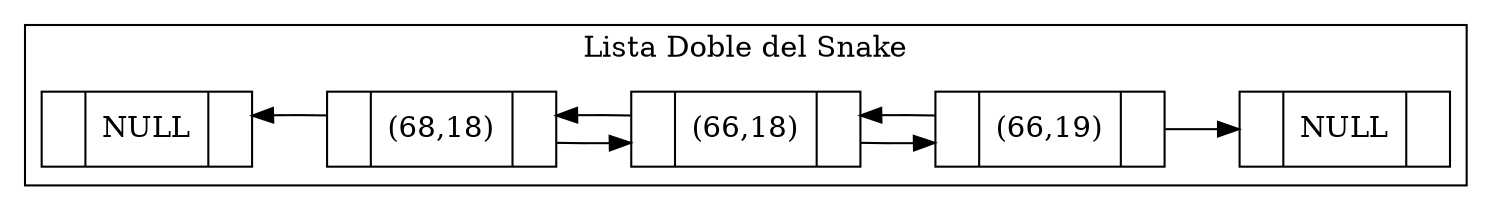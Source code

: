 digraph DoubleList{
    rankdir = LR;
    subgraph cluster_0 {
        snake0[ shape = record, label = " { | NULL | } "];
        snake00[ shape = record, label = " { | NULL | } "];
        snake1[ shape = record, label = " { | (68,18) | } " ];
        snake2[ shape = record, label = " { | (66,18) | } " ];
        snake3[ shape = record, label = " { | (66,19) | } " ];
        snake0 -> snake1 [color="none"];
        snake1 -> snake0;
        snake1 -> snake2;
        snake2 -> snake1;
        snake2 -> snake3;
        snake3 -> snake2;
        snake3 -> snake00;
        label = "Lista Doble del Snake";    }}